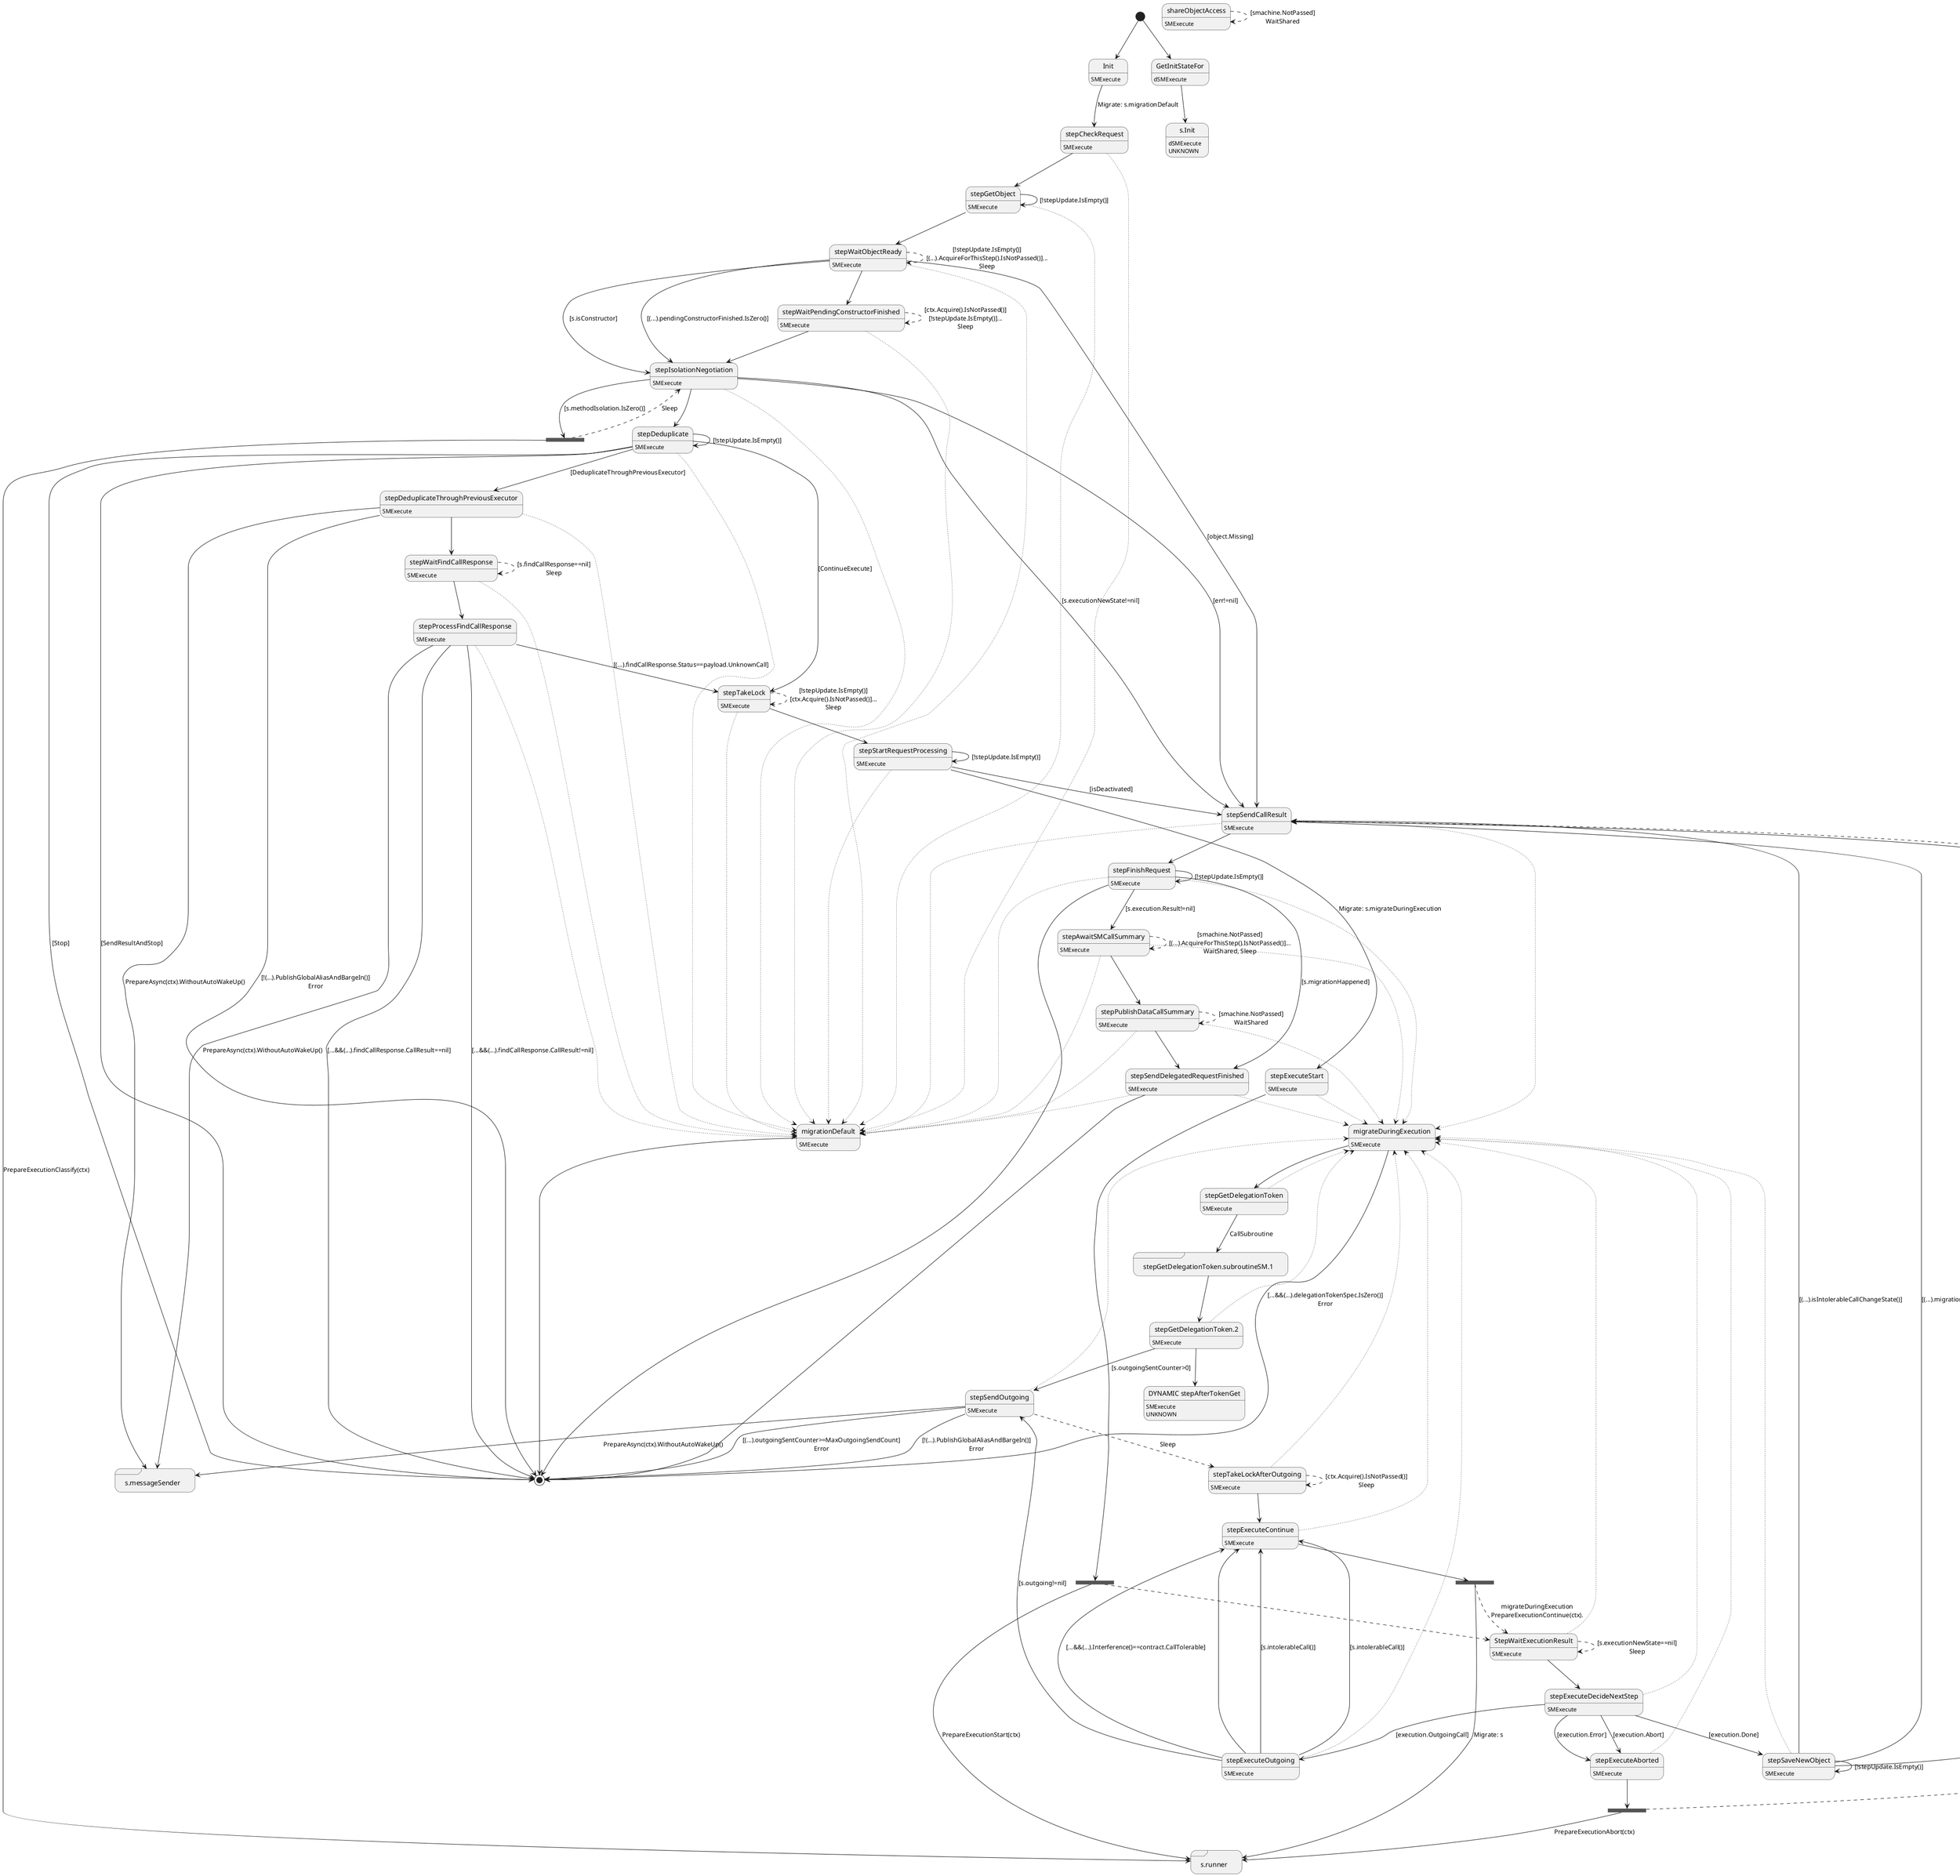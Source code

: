 @startuml
state "Init" as T01_S002
T01_S002 : SMExecute
[*] --> T01_S002
T01_S002 --> T01_S003 : Migrate: s.migrationDefault
state "StepWaitExecutionResult" as T01_S021
T01_S021 : SMExecute
T01_S021 --[dotted]> T01_S016
T01_S021 --[dashed]> T01_S021 : [s.executionNewState==nil]\nSleep
T01_S021 --> T01_S022
state "migrateDuringExecution" as T01_S016
T01_S016 : SMExecute
T01_S016 --> [*] : [...&&(...).delegationTokenSpec.IsZero()]\nError
T01_S016 --> T01_S017
state "migrationDefault" as T01_S001
T01_S001 : SMExecute
T01_S001 --> [*]
state "s.messageSender" as T01_S011 <<sdlreceive>>
T01_S011 : DUPLICATE
state "s.runner" as T01_S008 <<sdlreceive>>
T01_S008 : DUPLICATE
state "shareObjectAccess" as T01_S034
T01_S034 : SMExecute
T01_S034 --[dashed]> T01_S034 : [smachine.NotPassed]\nWaitShared
state "stepAwaitSMCallSummary" as T01_S029
T01_S029 : SMExecute
T01_S029 --[dotted]> T01_S016
T01_S029 --[dotted]> T01_S001
T01_S029 --[dashed]> T01_S029 : [smachine.NotPassed]\n[(...).AcquireForThisStep().IsNotPassed()]...\nWaitShared, Sleep
T01_S029 --> T01_S030
state "stepCheckRequest" as T01_S003
T01_S003 : SMExecute
T01_S003 --[dotted]> T01_S001
T01_S003 --> T01_S004
state "stepDeduplicate" as T01_S009
T01_S009 : SMExecute
T01_S009 --[dotted]> T01_S001
T01_S009 --> T01_S009 : [!stepUpdate.IsEmpty()]
T01_S009 --> [*] : [Stop]
T01_S009 --> [*] : [SendResultAndStop]
T01_S009 --> T01_S010 : [DeduplicateThroughPreviousExecutor]
T01_S009 --> T01_S014 : [ContinueExecute]
state "stepDeduplicateThroughPreviousExecutor" as T01_S010
T01_S010 : SMExecute
T01_S010 --[dotted]> T01_S001
T01_S010 --> [*] : [!(...).PublishGlobalAliasAndBargeIn()]\nError
T01_S010 --> T01_S011 : PrepareAsync(ctx).WithoutAutoWakeUp()
T01_S010 --> T01_S012
state "stepExecuteAborted" as T01_S024
T01_S024 : SMExecute
T01_S024 --[dotted]> T01_S016
state T01_U001 <<fork>>
T01_S024 --> T01_U001
T01_U001 --> T01_S008 : PrepareExecutionAbort(ctx)
T01_U001 --[dashed]> T01_S032
state "stepExecuteContinue" as T01_S027
T01_S027 : SMExecute
T01_S027 --[dotted]> T01_S016
state T01_U002 <<fork>>
T01_S027 --> T01_U002
T01_U002 --> T01_S008 : Migrate: s
T01_U002 --[dashed]> T01_S021 : migrateDuringExecution\nPrepareExecutionContinue(ctx).
state "stepExecuteDecideNextStep" as T01_S022
T01_S022 : SMExecute
T01_S022 --[dotted]> T01_S016
T01_S022 --> T01_S028 : [execution.Done]
T01_S022 --> T01_S024 : [execution.Error]
T01_S022 --> T01_S024 : [execution.Abort]
T01_S022 --> T01_S023 : [execution.OutgoingCall]
state "stepExecuteOutgoing" as T01_S023
T01_S023 : SMExecute
T01_S023 --[dotted]> T01_S016
T01_S023 --> T01_S027 : [s.intolerableCall()]
T01_S023 --> T01_S027 : [s.intolerableCall()]
T01_S023 --> T01_S027 : [...&&(...).Interference()==contract.CallTolerable]
T01_S023 --> T01_S025 : [s.outgoing!=nil]
T01_S023 --> T01_S027
state "stepExecuteStart" as T01_S020
T01_S020 : SMExecute
T01_S020 --[dotted]> T01_S016
state T01_U003 <<fork>>
T01_S020 --> T01_U003
T01_U003 --> T01_S008 : PrepareExecutionStart(ctx)
T01_U003 --[dashed]> T01_S021
state "stepFinishRequest" as T01_S033
T01_S033 : SMExecute
T01_S033 --[dotted]> T01_S016
T01_S033 --[dotted]> T01_S001
T01_S033 --> T01_S029 : [s.execution.Result!=nil]
T01_S033 --> T01_S031 : [s.migrationHappened]
T01_S033 --> T01_S033 : [!stepUpdate.IsEmpty()]
T01_S033 --> [*]
state "stepGetDelegationToken" as T01_S017
T01_S017 : SMExecute
T01_S017 --[dotted]> T01_S016
T01_S017 --> T01_S018 : CallSubroutine
state "stepGetDelegationToken.2" as T01_S019
T01_S019 : SMExecute
T01_S019 --[dotted]> T01_S016
T01_S019 --> T01_S025 : [s.outgoingSentCounter>0]
state "DYNAMIC stepAfterTokenGet" as T01_U004
T01_U004 : SMExecute
T01_U004 : UNKNOWN 
T01_S019 --> T01_U004
state "stepGetDelegationToken.subroutineSM.1" as T01_S018 <<sdlreceive>>
T01_S018 --> T01_S019
state "stepGetObject" as T01_S004
T01_S004 : SMExecute
T01_S004 --[dotted]> T01_S001
T01_S004 --> T01_S004 : [!stepUpdate.IsEmpty()]
T01_S004 --> T01_S005
state "stepIsolationNegotiation" as T01_S007
T01_S007 : SMExecute
T01_S007 --[dotted]> T01_S001
T01_S007 --> T01_S032 : [s.executionNewState!=nil]
state T01_U005 <<fork>>
T01_S007 --> T01_U005 : [s.methodIsolation.IsZero()]
T01_U005 --> T01_S008 : PrepareExecutionClassify(ctx)
T01_U005 --[dashed]> T01_S007 : Sleep
T01_S007 --> T01_S032 : [err!=nil]
T01_S007 --> T01_S009
state "stepProcessFindCallResponse" as T01_S013
T01_S013 : SMExecute
T01_S013 --[dotted]> T01_S001
T01_S013 --> [*] : [...&&(...).findCallResponse.CallResult==nil]
T01_S013 --> T01_S011 : PrepareAsync(ctx).WithoutAutoWakeUp()
T01_S013 --> [*] : [...&&(...).findCallResponse.CallResult!=nil]
T01_S013 --> T01_S014 : [(...).findCallResponse.Status==payload.UnknownCall]
state "stepPublishDataCallSummary" as T01_S030
T01_S030 : SMExecute
T01_S030 --[dotted]> T01_S016
T01_S030 --[dotted]> T01_S001
T01_S030 --[dashed]> T01_S030 : [smachine.NotPassed]\nWaitShared
T01_S030 --> T01_S031
state "stepSaveNewObject" as T01_S028
T01_S028 : SMExecute
T01_S028 --[dotted]> T01_S016
T01_S028 --> T01_S032 : [(...).isIntolerableCallChangeState()]
T01_S028 --> T01_S032 : [(...).migrationHappened||s.newObjectDescriptor==nil]
T01_S028 --> T01_S028 : [!stepUpdate.IsEmpty()]
T01_S028 --> T01_S032
state "stepSendCallResult" as T01_S032
T01_S032 : SMExecute
T01_S032 --[dotted]> T01_S016
T01_S032 --[dotted]> T01_S001
T01_S032 --> T01_S033
state "stepSendDelegatedRequestFinished" as T01_S031
T01_S031 : SMExecute
T01_S031 --[dotted]> T01_S016
T01_S031 --[dotted]> T01_S001
T01_S031 --> [*]
state "stepSendOutgoing" as T01_S025
T01_S025 : SMExecute
T01_S025 --[dotted]> T01_S016
T01_S025 --> [*] : [!(...).PublishGlobalAliasAndBargeIn()]\nError
T01_S025 --> [*] : [(...).outgoingSentCounter>=MaxOutgoingSendCount]\nError
T01_S025 --> T01_S011 : PrepareAsync(ctx).WithoutAutoWakeUp()
T01_S025 --[dashed]> T01_S026 : Sleep
state "stepStartRequestProcessing" as T01_S015
T01_S015 : SMExecute
T01_S015 --[dotted]> T01_S001
T01_S015 --> T01_S015 : [!stepUpdate.IsEmpty()]
T01_S015 --> T01_S032 : [isDeactivated]
T01_S015 --> T01_S020 : Migrate: s.migrateDuringExecution
state "stepTakeLock" as T01_S014
T01_S014 : SMExecute
T01_S014 --[dotted]> T01_S001
T01_S014 --[dashed]> T01_S014 : [!stepUpdate.IsEmpty()]\n[ctx.Acquire().IsNotPassed()]...\nSleep
T01_S014 --> T01_S015
state "stepTakeLockAfterOutgoing" as T01_S026
T01_S026 : SMExecute
T01_S026 --[dotted]> T01_S016
T01_S026 --[dashed]> T01_S026 : [ctx.Acquire().IsNotPassed()]\nSleep
T01_S026 --> T01_S027
state "stepWaitFindCallResponse" as T01_S012
T01_S012 : SMExecute
T01_S012 --[dotted]> T01_S001
T01_S012 --[dashed]> T01_S012 : [s.findCallResponse==nil]\nSleep
T01_S012 --> T01_S013
state "stepWaitObjectReady" as T01_S005
T01_S005 : SMExecute
T01_S005 --[dotted]> T01_S001
T01_S005 --[dashed]> T01_S005 : [!stepUpdate.IsEmpty()]\n[(...).AcquireForThisStep().IsNotPassed()]...\nSleep
T01_S005 --> T01_S007 : [s.isConstructor]
T01_S005 --> T01_S032 : [object.Missing]
T01_S005 --> T01_S007 : [(...).pendingConstructorFinished.IsZero()]
T01_S005 --> T01_S006
state "stepWaitPendingConstructorFinished" as T01_S006
T01_S006 : SMExecute
T01_S006 --[dotted]> T01_S001
T01_S006 --[dashed]> T01_S006 : [ctx.Acquire().IsNotPassed()]\n[!stepUpdate.IsEmpty()]...\nSleep
T01_S006 --> T01_S007
state "GetInitStateFor" as T00_S001
T00_S001 : dSMExecute
[*] --> T00_S001
state "s.Init" as T00_U006
T00_U006 : dSMExecute
T00_U006 : UNKNOWN 
T00_S001 --> T00_U006
@enduml
